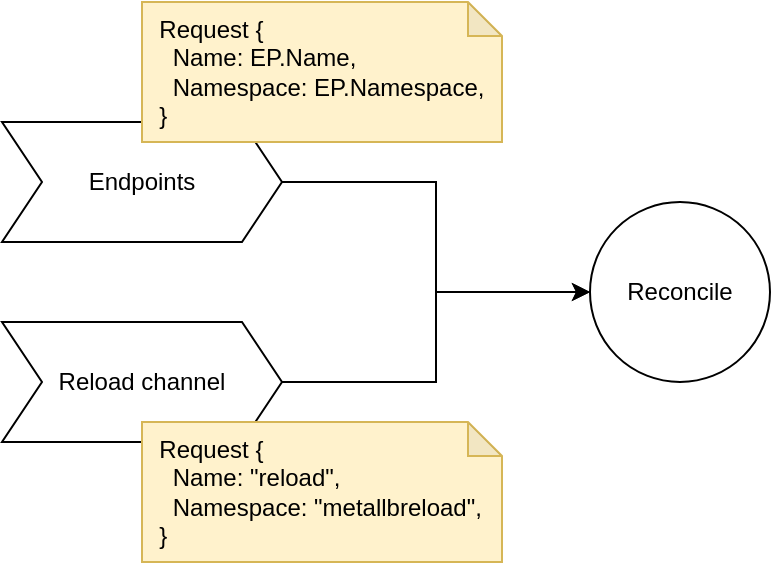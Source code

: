 <mxfile version="21.2.8" type="device">
  <diagram name="第 1 页" id="Rwrv5zYoTLxHaGuez0I6">
    <mxGraphModel dx="1114" dy="771" grid="1" gridSize="10" guides="1" tooltips="1" connect="1" arrows="1" fold="1" page="1" pageScale="1" pageWidth="827" pageHeight="1169" math="0" shadow="0">
      <root>
        <mxCell id="0" />
        <mxCell id="1" parent="0" />
        <mxCell id="-Wc4JUVpt_9Hr5LyUXs_-5" style="edgeStyle=orthogonalEdgeStyle;rounded=0;orthogonalLoop=1;jettySize=auto;html=1;exitX=1;exitY=0.5;exitDx=0;exitDy=0;entryX=0;entryY=0.5;entryDx=0;entryDy=0;" edge="1" parent="1" source="-Wc4JUVpt_9Hr5LyUXs_-1" target="-Wc4JUVpt_9Hr5LyUXs_-4">
          <mxGeometry relative="1" as="geometry" />
        </mxCell>
        <mxCell id="-Wc4JUVpt_9Hr5LyUXs_-1" value="Endpoints" style="shape=step;perimeter=stepPerimeter;whiteSpace=wrap;html=1;fixedSize=1;" vertex="1" parent="1">
          <mxGeometry x="120" y="580" width="140" height="60" as="geometry" />
        </mxCell>
        <mxCell id="-Wc4JUVpt_9Hr5LyUXs_-6" style="edgeStyle=orthogonalEdgeStyle;rounded=0;orthogonalLoop=1;jettySize=auto;html=1;exitX=1;exitY=0.5;exitDx=0;exitDy=0;entryX=0;entryY=0.5;entryDx=0;entryDy=0;" edge="1" parent="1" source="-Wc4JUVpt_9Hr5LyUXs_-3" target="-Wc4JUVpt_9Hr5LyUXs_-4">
          <mxGeometry relative="1" as="geometry" />
        </mxCell>
        <mxCell id="-Wc4JUVpt_9Hr5LyUXs_-3" value="Reload channel" style="shape=step;perimeter=stepPerimeter;whiteSpace=wrap;html=1;fixedSize=1;" vertex="1" parent="1">
          <mxGeometry x="120" y="680" width="140" height="60" as="geometry" />
        </mxCell>
        <mxCell id="-Wc4JUVpt_9Hr5LyUXs_-4" value="Reconcile" style="ellipse;whiteSpace=wrap;html=1;aspect=fixed;" vertex="1" parent="1">
          <mxGeometry x="414" y="620" width="90" height="90" as="geometry" />
        </mxCell>
        <mxCell id="-Wc4JUVpt_9Hr5LyUXs_-7" value="&amp;nbsp; Request {&lt;br&gt;&lt;div style=&quot;&quot;&gt;&amp;nbsp; &amp;nbsp; Name: EP.Name,&lt;/div&gt;&lt;div style=&quot;&quot;&gt;&amp;nbsp; &amp;nbsp; Namespace: EP.Namespace,&lt;/div&gt;&lt;div style=&quot;&quot;&gt;&lt;span style=&quot;background-color: initial;&quot;&gt;&amp;nbsp; }&lt;/span&gt;&lt;/div&gt;" style="shape=note;whiteSpace=wrap;html=1;backgroundOutline=1;darkOpacity=0.05;align=left;size=17;fillColor=#fff2cc;strokeColor=#d6b656;" vertex="1" parent="1">
          <mxGeometry x="190" y="520" width="180" height="70" as="geometry" />
        </mxCell>
        <mxCell id="-Wc4JUVpt_9Hr5LyUXs_-8" value="&amp;nbsp; Request {&lt;br&gt;&lt;div style=&quot;&quot;&gt;&amp;nbsp; &amp;nbsp; Name: &quot;reload&quot;,&lt;/div&gt;&lt;div style=&quot;&quot;&gt;&amp;nbsp; &amp;nbsp; Namespace: &quot;metallbreload&quot;,&lt;/div&gt;&lt;div style=&quot;&quot;&gt;&lt;span style=&quot;background-color: initial;&quot;&gt;&amp;nbsp; }&lt;/span&gt;&lt;/div&gt;" style="shape=note;whiteSpace=wrap;html=1;backgroundOutline=1;darkOpacity=0.05;align=left;size=17;fillColor=#fff2cc;strokeColor=#d6b656;" vertex="1" parent="1">
          <mxGeometry x="190" y="730" width="180" height="70" as="geometry" />
        </mxCell>
      </root>
    </mxGraphModel>
  </diagram>
</mxfile>
